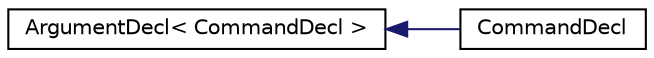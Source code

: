 digraph "Graphical Class Hierarchy"
{
  edge [fontname="Helvetica",fontsize="10",labelfontname="Helvetica",labelfontsize="10"];
  node [fontname="Helvetica",fontsize="10",shape=record];
  rankdir="LR";
  Node0 [label="ArgumentDecl\< CommandDecl \>",height=0.2,width=0.4,color="black", fillcolor="white", style="filled",URL="$structaworx_1_1lib_1_1cli_1_1ArgumentDecl.html"];
  Node0 -> Node1 [dir="back",color="midnightblue",fontsize="10",style="solid",fontname="Helvetica"];
  Node1 [label="CommandDecl",height=0.2,width=0.4,color="black", fillcolor="white", style="filled",URL="$structaworx_1_1lib_1_1cli_1_1CommandDecl.html"];
}
